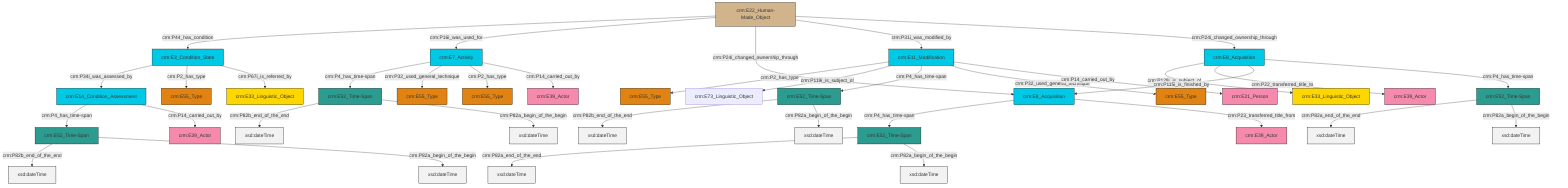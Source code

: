 graph TD
classDef Literal fill:#f2f2f2,stroke:#000000;
classDef CRM_Entity fill:#FFFFFF,stroke:#000000;
classDef Temporal_Entity fill:#00C9E6, stroke:#000000;
classDef Type fill:#E18312, stroke:#000000;
classDef Time-Span fill:#2C9C91, stroke:#000000;
classDef Appellation fill:#FFEB7F, stroke:#000000;
classDef Place fill:#008836, stroke:#000000;
classDef Persistent_Item fill:#B266B2, stroke:#000000;
classDef Conceptual_Object fill:#FFD700, stroke:#000000;
classDef Physical_Thing fill:#D2B48C, stroke:#000000;
classDef Actor fill:#f58aad, stroke:#000000;
classDef PC_Classes fill:#4ce600, stroke:#000000;
classDef Multi fill:#cccccc,stroke:#000000;

0["crm:E22_Human-Made_Object"]:::Physical_Thing -->|crm:P44_has_condition| 1["crm:E3_Condition_State"]:::Temporal_Entity
1["crm:E3_Condition_State"]:::Temporal_Entity -->|crm:P34i_was_assessed_by| 2["crm:E14_Condition_Assessment"]:::Temporal_Entity
5["crm:E52_Time-Span"]:::Time-Span -->|crm:P82a_end_of_the_end| 6[xsd:dateTime]:::Literal
3["crm:E8_Acquisition"]:::Temporal_Entity -->|crm:P129i_is_subject_of| 11["crm:E33_Linguistic_Object"]:::Conceptual_Object
0["crm:E22_Human-Made_Object"]:::Physical_Thing -->|crm:P16i_was_used_for| 12["crm:E7_Activity"]:::Temporal_Entity
16["crm:E52_Time-Span"]:::Time-Span -->|crm:P82a_end_of_the_end| 17[xsd:dateTime]:::Literal
18["crm:E52_Time-Span"]:::Time-Span -->|crm:P82b_end_of_the_end| 19[xsd:dateTime]:::Literal
7["crm:E11_Modification"]:::Temporal_Entity -->|crm:P2_has_type| 9["crm:E55_Type"]:::Type
1["crm:E3_Condition_State"]:::Temporal_Entity -->|crm:P2_has_type| 22["crm:E55_Type"]:::Type
0["crm:E22_Human-Made_Object"]:::Physical_Thing -->|crm:P24i_changed_ownership_through| 25["crm:E8_Acquisition"]:::Temporal_Entity
0["crm:E22_Human-Made_Object"]:::Physical_Thing -->|crm:P31i_was_modified_by| 7["crm:E11_Modification"]:::Temporal_Entity
12["crm:E7_Activity"]:::Temporal_Entity -->|crm:P4_has_time-span| 20["crm:E52_Time-Span"]:::Time-Span
12["crm:E7_Activity"]:::Temporal_Entity -->|crm:P32_used_general_technique| 27["crm:E55_Type"]:::Type
3["crm:E8_Acquisition"]:::Temporal_Entity -->|crm:P22_transferred_title_to| 28["crm:E39_Actor"]:::Actor
18["crm:E52_Time-Span"]:::Time-Span -->|crm:P82a_begin_of_the_begin| 29[xsd:dateTime]:::Literal
20["crm:E52_Time-Span"]:::Time-Span -->|crm:P82b_end_of_the_end| 32[xsd:dateTime]:::Literal
25["crm:E8_Acquisition"]:::Temporal_Entity -->|crm:P4_has_time-span| 16["crm:E52_Time-Span"]:::Time-Span
2["crm:E14_Condition_Assessment"]:::Temporal_Entity -->|crm:P4_has_time-span| 34["crm:E52_Time-Span"]:::Time-Span
7["crm:E11_Modification"]:::Temporal_Entity -->|crm:P119i_is_subject_of| 35["crm:E73_Linguistic_Object"]:::Default
20["crm:E52_Time-Span"]:::Time-Span -->|crm:P82a_begin_of_the_begin| 36[xsd:dateTime]:::Literal
0["crm:E22_Human-Made_Object"]:::Physical_Thing -->|crm:P24i_changed_ownership_through| 3["crm:E8_Acquisition"]:::Temporal_Entity
2["crm:E14_Condition_Assessment"]:::Temporal_Entity -->|crm:P14_carried_out_by| 13["crm:E39_Actor"]:::Actor
7["crm:E11_Modification"]:::Temporal_Entity -->|crm:P4_has_time-span| 18["crm:E52_Time-Span"]:::Time-Span
12["crm:E7_Activity"]:::Temporal_Entity -->|crm:P2_has_type| 44["crm:E55_Type"]:::Type
1["crm:E3_Condition_State"]:::Temporal_Entity -->|crm:P67i_is_referred_by| 41["crm:E33_Linguistic_Object"]:::Conceptual_Object
3["crm:E8_Acquisition"]:::Temporal_Entity -->|crm:P115i_is_finished_by| 25["crm:E8_Acquisition"]:::Temporal_Entity
3["crm:E8_Acquisition"]:::Temporal_Entity -->|crm:P4_has_time-span| 5["crm:E52_Time-Span"]:::Time-Span
5["crm:E52_Time-Span"]:::Time-Span -->|crm:P82a_begin_of_the_begin| 45[xsd:dateTime]:::Literal
34["crm:E52_Time-Span"]:::Time-Span -->|crm:P82b_end_of_the_end| 47[xsd:dateTime]:::Literal
12["crm:E7_Activity"]:::Temporal_Entity -->|crm:P14_carried_out_by| 30["crm:E39_Actor"]:::Actor
16["crm:E52_Time-Span"]:::Time-Span -->|crm:P82a_begin_of_the_begin| 49[xsd:dateTime]:::Literal
7["crm:E11_Modification"]:::Temporal_Entity -->|crm:P32_used_general_technique| 37["crm:E55_Type"]:::Type
7["crm:E11_Modification"]:::Temporal_Entity -->|crm:P14_carried_out_by| 51["crm:E21_Person"]:::Actor
34["crm:E52_Time-Span"]:::Time-Span -->|crm:P82a_begin_of_the_begin| 59[xsd:dateTime]:::Literal
25["crm:E8_Acquisition"]:::Temporal_Entity -->|crm:P23_transferred_title_from| 23["crm:E39_Actor"]:::Actor
